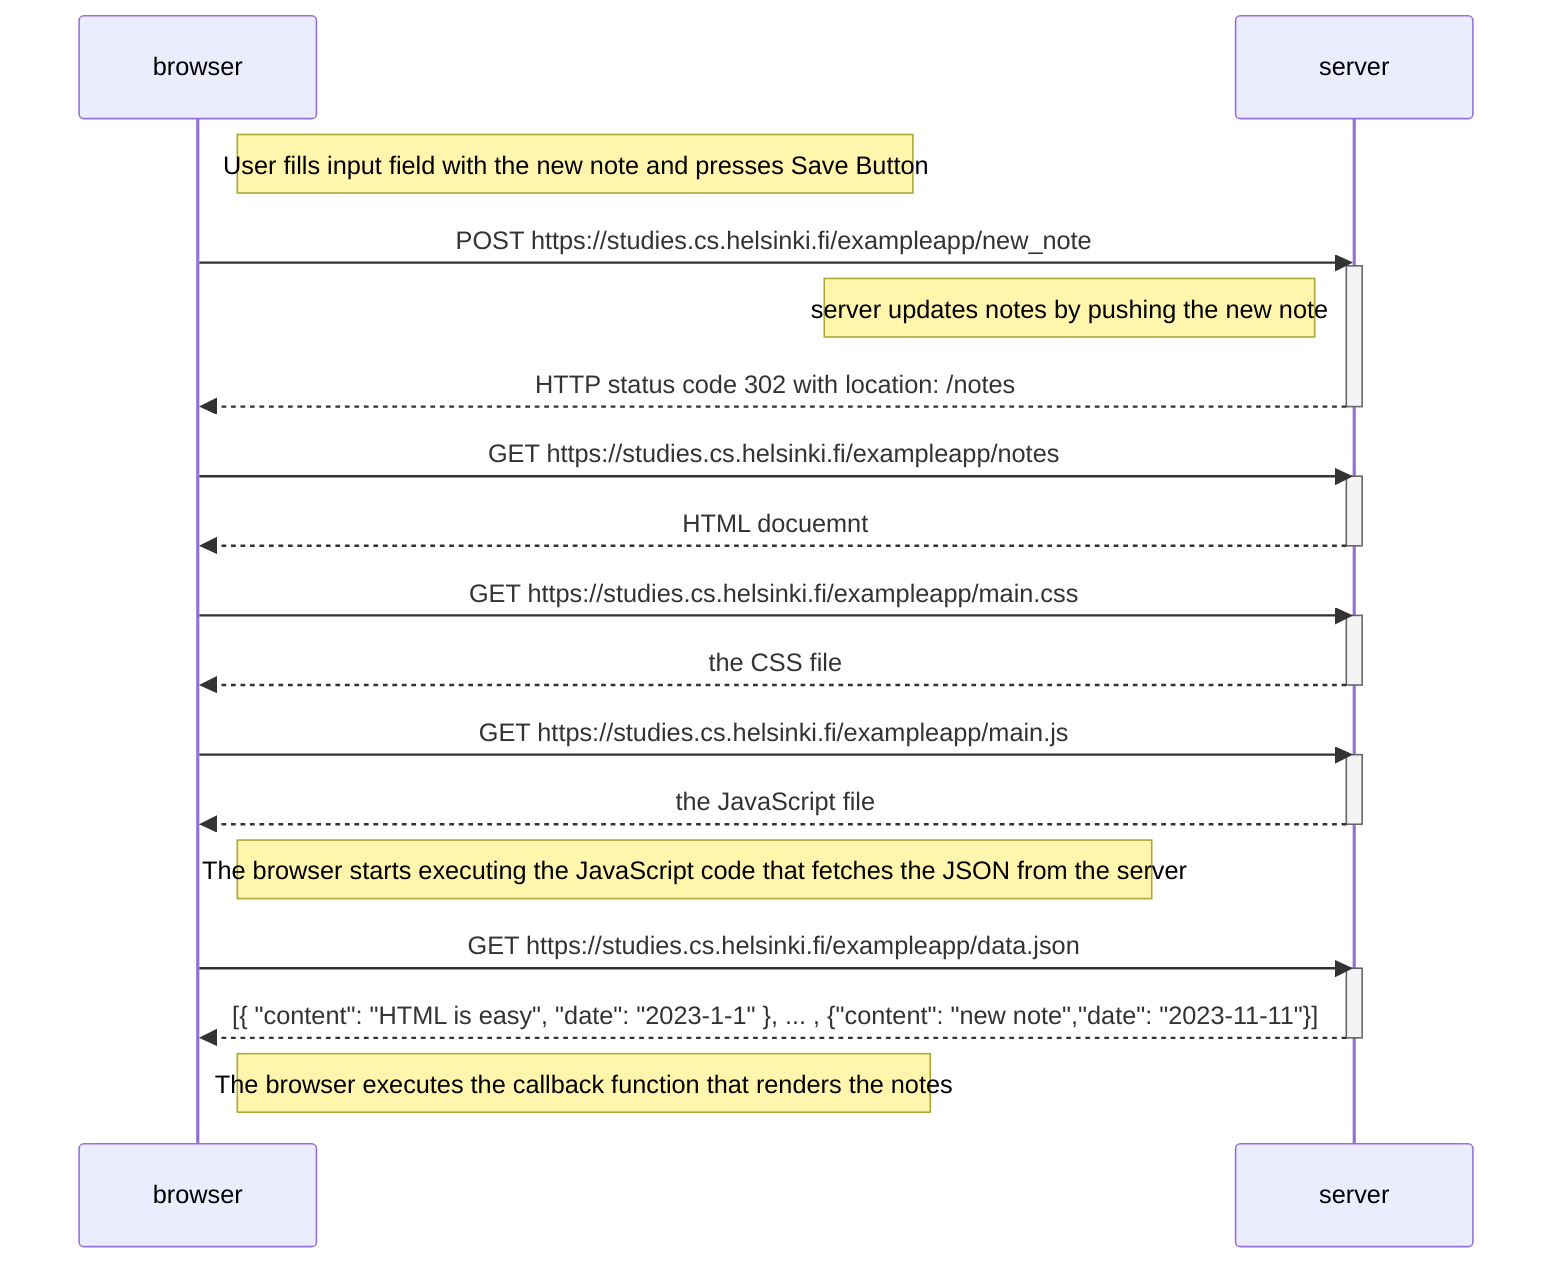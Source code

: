 sequenceDiagram
    participant browser
    participant server
    
    Note right of browser : User fills input field with the new note and presses Save Button
    browser->>server: POST https://studies.cs.helsinki.fi/exampleapp/new_note
    activate server
    Note left of server : server updates notes by pushing the new note
    server-->>browser: HTTP status code 302 with location: /notes
    deactivate server

    browser->>server: GET https://studies.cs.helsinki.fi/exampleapp/notes
    activate server
    server-->>browser: HTML docuemnt 
    deactivate server

    browser->>server: GET https://studies.cs.helsinki.fi/exampleapp/main.css
    activate server
    server-->>browser: the CSS file
    deactivate server

    browser->>server: GET https://studies.cs.helsinki.fi/exampleapp/main.js
    activate server
    server-->>browser: the JavaScript file
    deactivate server

    Note right of browser: The browser starts executing the JavaScript code that fetches the JSON from the server

    browser->>server: GET https://studies.cs.helsinki.fi/exampleapp/data.json
    activate server
    server-->>browser: [{ "content": "HTML is easy", "date": "2023-1-1" }, ... , {"content": "new note","date": "2023-11-11"}]
    deactivate server

    Note right of browser: The browser executes the callback function that renders the notes